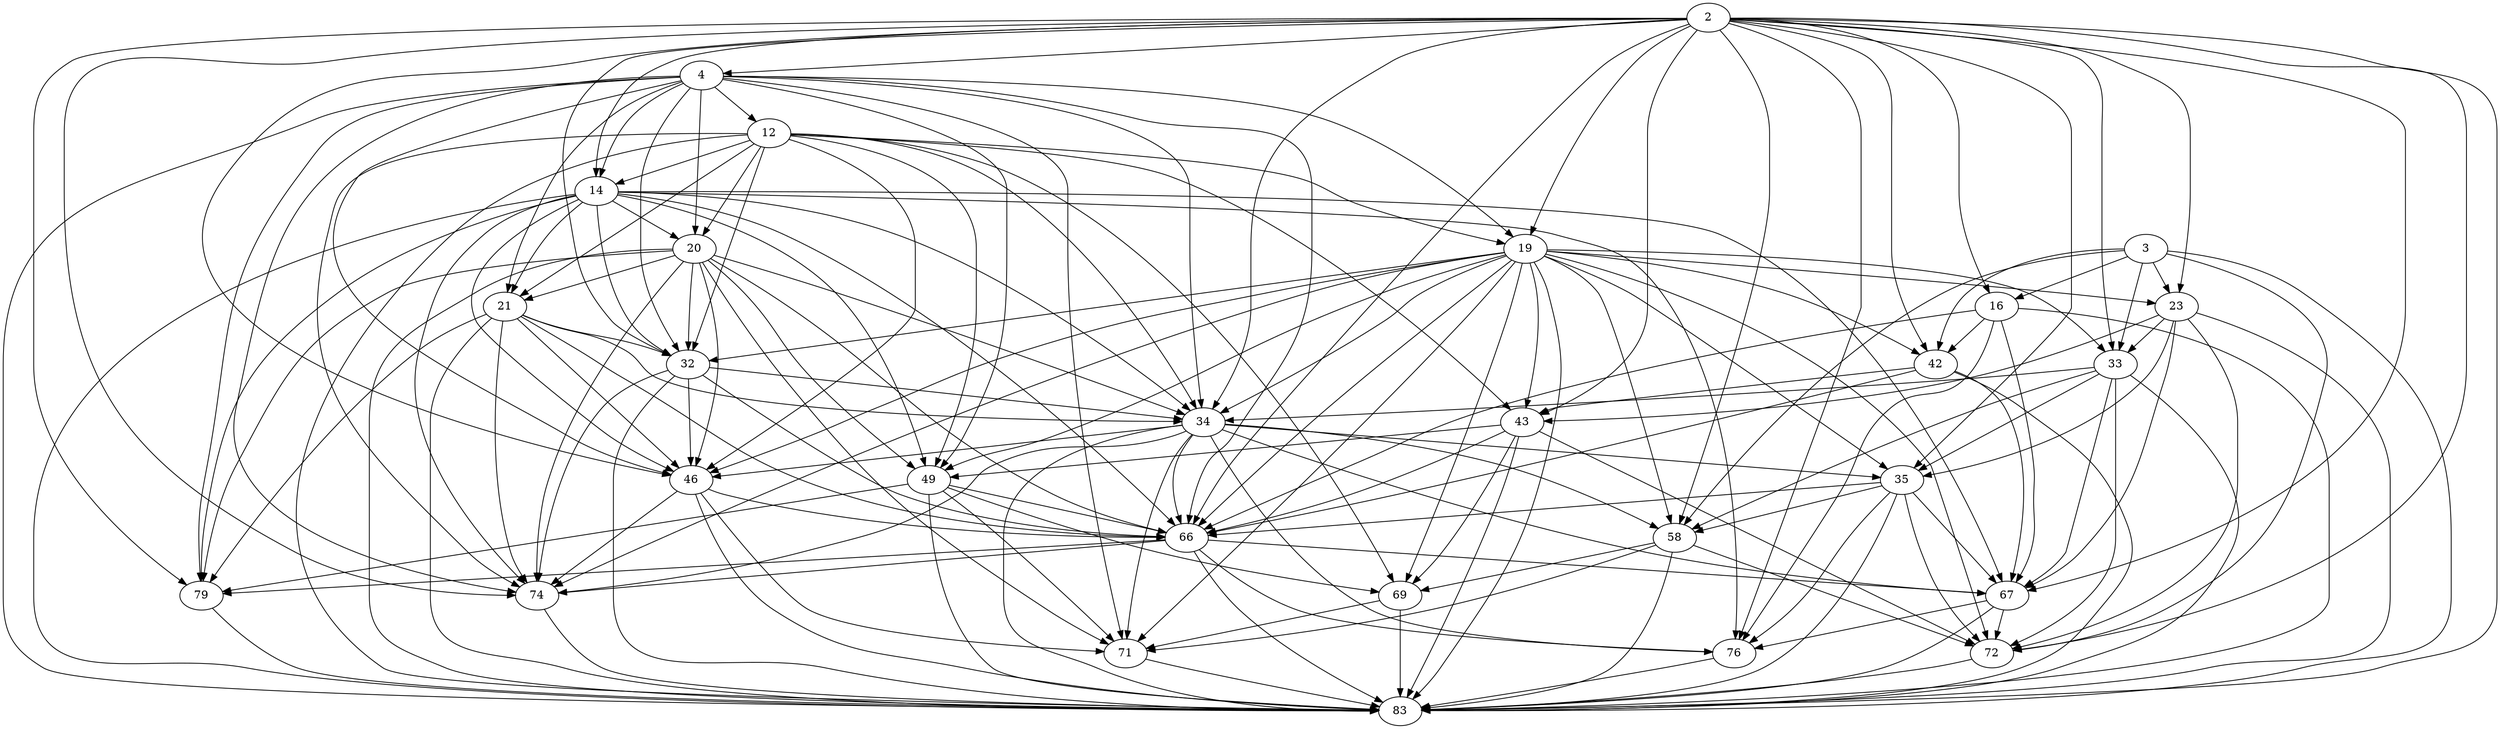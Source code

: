 digraph G {
2 [label="2"];
3 [label="3"];
4 [label="4"];
12 [label="12"];
14 [label="14"];
16 [label="16"];
19 [label="19"];
20 [label="20"];
21 [label="21"];
23 [label="23"];
32 [label="32"];
33 [label="33"];
34 [label="34"];
35 [label="35"];
42 [label="42"];
43 [label="43"];
46 [label="46"];
49 [label="49"];
58 [label="58"];
66 [label="66"];
67 [label="67"];
69 [label="69"];
71 [label="71"];
72 [label="72"];
74 [label="74"];
76 [label="76"];
79 [label="79"];
83 [label="83"];
2 -> 32;
2 -> 74;
2 -> 46;
2 -> 4;
2 -> 34;
2 -> 72;
2 -> 23;
2 -> 43;
2 -> 42;
2 -> 19;
2 -> 16;
2 -> 33;
2 -> 58;
2 -> 76;
2 -> 67;
2 -> 35;
2 -> 83;
2 -> 79;
2 -> 66;
2 -> 14;
3 -> 23;
3 -> 72;
3 -> 58;
3 -> 83;
3 -> 33;
3 -> 42;
3 -> 16;
4 -> 12;
4 -> 19;
4 -> 74;
4 -> 32;
4 -> 46;
4 -> 34;
4 -> 21;
4 -> 49;
4 -> 14;
4 -> 20;
4 -> 83;
4 -> 79;
4 -> 66;
4 -> 71;
12 -> 74;
12 -> 32;
12 -> 46;
12 -> 34;
12 -> 14;
12 -> 21;
12 -> 20;
12 -> 83;
12 -> 19;
12 -> 49;
12 -> 69;
12 -> 43;
14 -> 74;
14 -> 32;
14 -> 46;
14 -> 34;
14 -> 21;
14 -> 49;
14 -> 76;
14 -> 20;
14 -> 83;
14 -> 79;
14 -> 66;
14 -> 67;
16 -> 67;
16 -> 42;
16 -> 76;
16 -> 66;
16 -> 83;
19 -> 23;
19 -> 72;
19 -> 42;
19 -> 43;
19 -> 32;
19 -> 74;
19 -> 35;
19 -> 66;
19 -> 71;
19 -> 46;
19 -> 34;
19 -> 58;
19 -> 69;
19 -> 49;
19 -> 83;
19 -> 33;
20 -> 74;
20 -> 32;
20 -> 46;
20 -> 34;
20 -> 71;
20 -> 21;
20 -> 49;
20 -> 83;
20 -> 79;
20 -> 66;
21 -> 74;
21 -> 32;
21 -> 46;
21 -> 34;
21 -> 66;
21 -> 83;
21 -> 79;
23 -> 43;
23 -> 35;
23 -> 67;
23 -> 72;
23 -> 83;
23 -> 33;
32 -> 66;
32 -> 46;
32 -> 74;
32 -> 34;
32 -> 83;
33 -> 67;
33 -> 58;
33 -> 72;
33 -> 83;
33 -> 34;
33 -> 35;
34 -> 35;
34 -> 71;
34 -> 58;
34 -> 66;
34 -> 46;
34 -> 74;
34 -> 83;
34 -> 76;
34 -> 67;
35 -> 58;
35 -> 66;
35 -> 72;
35 -> 76;
35 -> 67;
35 -> 83;
42 -> 43;
42 -> 66;
42 -> 67;
42 -> 83;
43 -> 72;
43 -> 66;
43 -> 83;
43 -> 49;
43 -> 69;
46 -> 66;
46 -> 71;
46 -> 74;
46 -> 83;
49 -> 66;
49 -> 71;
49 -> 79;
49 -> 69;
49 -> 83;
58 -> 71;
58 -> 69;
58 -> 72;
58 -> 83;
66 -> 74;
66 -> 67;
66 -> 76;
66 -> 83;
66 -> 79;
67 -> 72;
67 -> 76;
67 -> 83;
69 -> 71;
69 -> 83;
71 -> 83;
72 -> 83;
74 -> 83;
76 -> 83;
79 -> 83;
}
